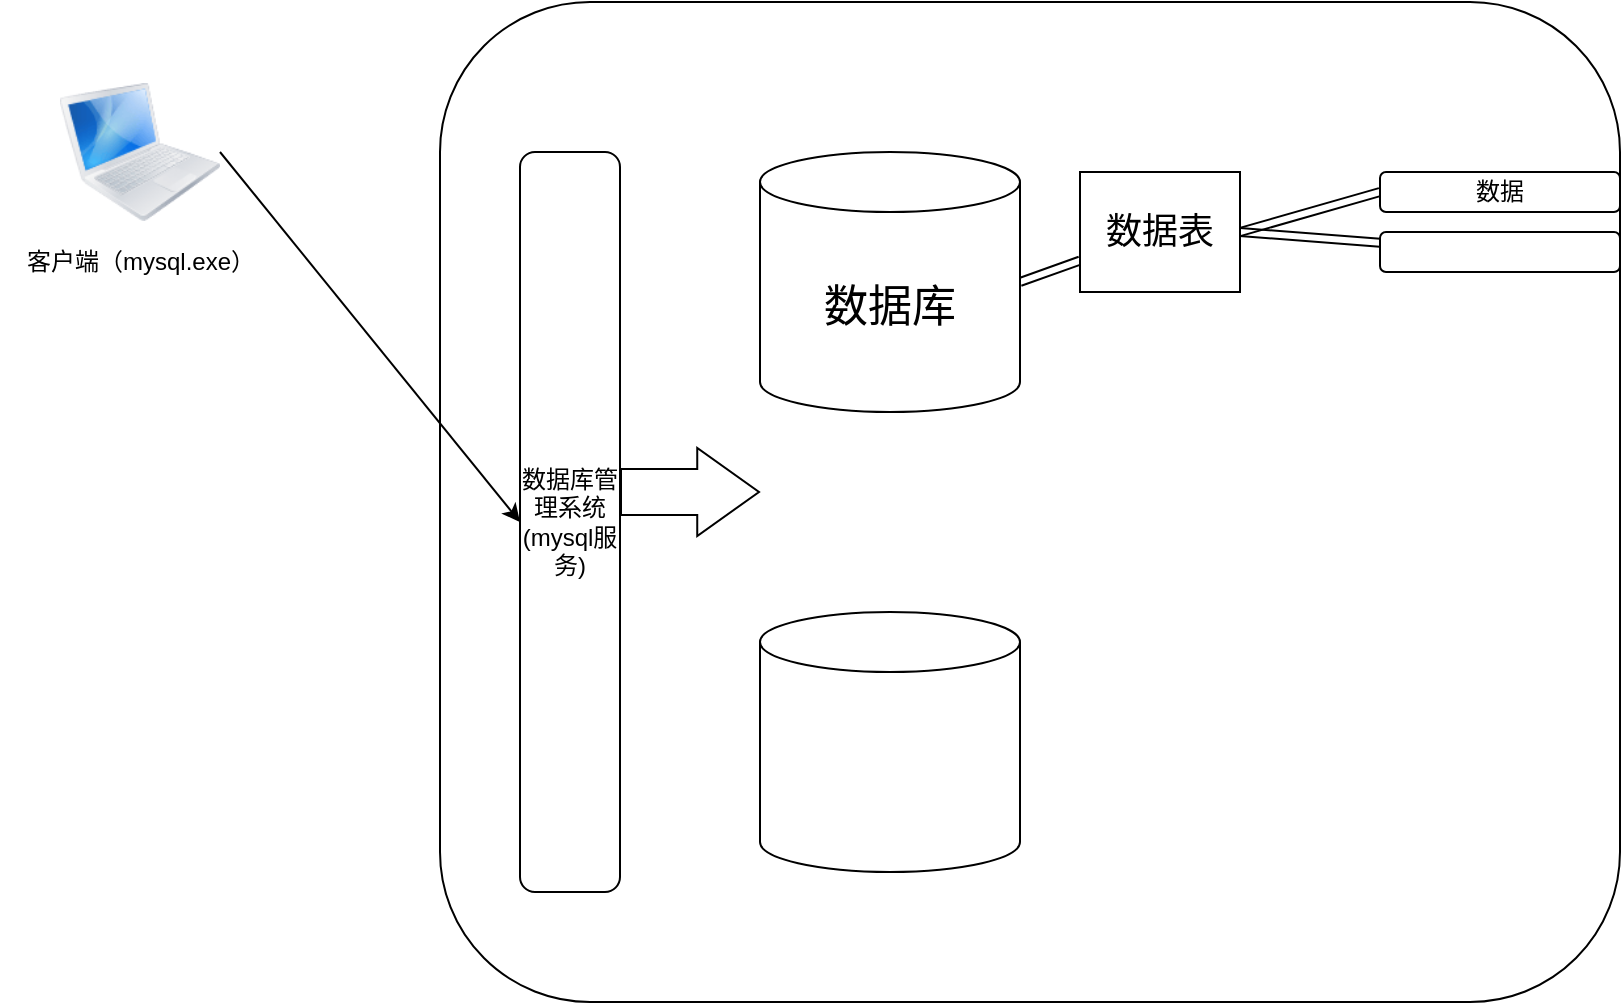 <mxfile version="22.1.17" type="github">
  <diagram name="第 1 页" id="688hTWjERjYAhRFc9RfX">
    <mxGraphModel dx="1042" dy="535" grid="1" gridSize="10" guides="1" tooltips="1" connect="1" arrows="1" fold="1" page="1" pageScale="1" pageWidth="827" pageHeight="1169" math="0" shadow="0">
      <root>
        <mxCell id="0" />
        <mxCell id="1" parent="0" />
        <mxCell id="2pjO5wfH-iYFJIuhNtLP-1" value="" style="rounded=1;whiteSpace=wrap;html=1;" vertex="1" parent="1">
          <mxGeometry x="220" y="85" width="590" height="500" as="geometry" />
        </mxCell>
        <mxCell id="2pjO5wfH-iYFJIuhNtLP-2" value="数据库管理系统(mysql服务)" style="rounded=1;whiteSpace=wrap;html=1;" vertex="1" parent="1">
          <mxGeometry x="260" y="160" width="50" height="370" as="geometry" />
        </mxCell>
        <mxCell id="2pjO5wfH-iYFJIuhNtLP-11" style="rounded=0;orthogonalLoop=1;jettySize=auto;html=1;exitX=1;exitY=0.5;exitDx=0;exitDy=0;exitPerimeter=0;shape=link;" edge="1" parent="1" source="2pjO5wfH-iYFJIuhNtLP-3" target="2pjO5wfH-iYFJIuhNtLP-5">
          <mxGeometry relative="1" as="geometry" />
        </mxCell>
        <mxCell id="2pjO5wfH-iYFJIuhNtLP-3" value="&lt;font style=&quot;font-size: 22px;&quot;&gt;数据库&lt;/font&gt;" style="shape=cylinder3;whiteSpace=wrap;html=1;boundedLbl=1;backgroundOutline=1;size=15;" vertex="1" parent="1">
          <mxGeometry x="380" y="160" width="130" height="130" as="geometry" />
        </mxCell>
        <mxCell id="2pjO5wfH-iYFJIuhNtLP-4" value="" style="shape=cylinder3;whiteSpace=wrap;html=1;boundedLbl=1;backgroundOutline=1;size=15;" vertex="1" parent="1">
          <mxGeometry x="380" y="390" width="130" height="130" as="geometry" />
        </mxCell>
        <mxCell id="2pjO5wfH-iYFJIuhNtLP-13" style="rounded=0;orthogonalLoop=1;jettySize=auto;html=1;exitX=1;exitY=0.5;exitDx=0;exitDy=0;entryX=0;entryY=0.5;entryDx=0;entryDy=0;shape=link;" edge="1" parent="1" source="2pjO5wfH-iYFJIuhNtLP-5" target="2pjO5wfH-iYFJIuhNtLP-6">
          <mxGeometry relative="1" as="geometry" />
        </mxCell>
        <mxCell id="2pjO5wfH-iYFJIuhNtLP-14" style="rounded=0;orthogonalLoop=1;jettySize=auto;html=1;exitX=1;exitY=0.5;exitDx=0;exitDy=0;shape=link;" edge="1" parent="1" source="2pjO5wfH-iYFJIuhNtLP-5" target="2pjO5wfH-iYFJIuhNtLP-7">
          <mxGeometry relative="1" as="geometry" />
        </mxCell>
        <mxCell id="2pjO5wfH-iYFJIuhNtLP-5" value="&lt;font style=&quot;font-size: 18px;&quot;&gt;数据表&lt;/font&gt;" style="rounded=0;whiteSpace=wrap;html=1;" vertex="1" parent="1">
          <mxGeometry x="540" y="170" width="80" height="60" as="geometry" />
        </mxCell>
        <mxCell id="2pjO5wfH-iYFJIuhNtLP-6" value="数据" style="rounded=1;whiteSpace=wrap;html=1;" vertex="1" parent="1">
          <mxGeometry x="690" y="170" width="120" height="20" as="geometry" />
        </mxCell>
        <mxCell id="2pjO5wfH-iYFJIuhNtLP-7" value="" style="rounded=1;whiteSpace=wrap;html=1;" vertex="1" parent="1">
          <mxGeometry x="690" y="200" width="120" height="20" as="geometry" />
        </mxCell>
        <mxCell id="2pjO5wfH-iYFJIuhNtLP-9" value="" style="shape=flexArrow;endArrow=classic;html=1;rounded=0;width=23;endSize=9.96;" edge="1" parent="1">
          <mxGeometry width="50" height="50" relative="1" as="geometry">
            <mxPoint x="310" y="330" as="sourcePoint" />
            <mxPoint x="380" y="330" as="targetPoint" />
          </mxGeometry>
        </mxCell>
        <mxCell id="2pjO5wfH-iYFJIuhNtLP-17" style="rounded=0;orthogonalLoop=1;jettySize=auto;html=1;exitX=1;exitY=0.5;exitDx=0;exitDy=0;entryX=0;entryY=0.5;entryDx=0;entryDy=0;" edge="1" parent="1" source="2pjO5wfH-iYFJIuhNtLP-15" target="2pjO5wfH-iYFJIuhNtLP-2">
          <mxGeometry relative="1" as="geometry" />
        </mxCell>
        <mxCell id="2pjO5wfH-iYFJIuhNtLP-15" value="" style="image;html=1;image=img/lib/clip_art/computers/MacBook_128x128.png" vertex="1" parent="1">
          <mxGeometry x="30" y="120" width="80" height="80" as="geometry" />
        </mxCell>
        <mxCell id="2pjO5wfH-iYFJIuhNtLP-16" value="客户端（mysql.exe）" style="text;html=1;align=center;verticalAlign=middle;resizable=0;points=[];autosize=1;strokeColor=none;fillColor=none;" vertex="1" parent="1">
          <mxGeometry y="200" width="140" height="30" as="geometry" />
        </mxCell>
      </root>
    </mxGraphModel>
  </diagram>
</mxfile>
